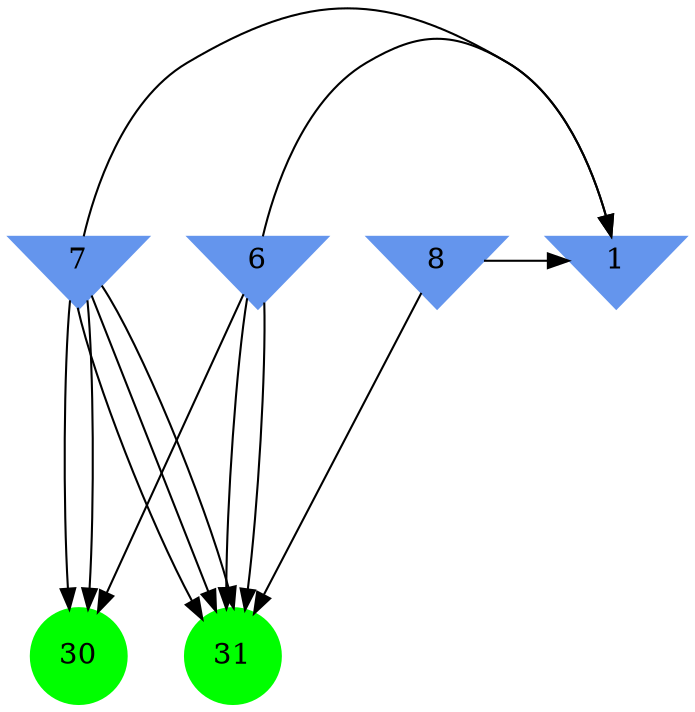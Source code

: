 digraph brain {
	ranksep=2.0;
	1 [shape=invtriangle,style=filled,color=cornflowerblue];
	6 [shape=invtriangle,style=filled,color=cornflowerblue];
	7 [shape=invtriangle,style=filled,color=cornflowerblue];
	8 [shape=invtriangle,style=filled,color=cornflowerblue];
	30 [shape=circle,style=filled,color=green];
	31 [shape=circle,style=filled,color=green];
	6	->	31;
	6	->	1;
	7	->	31;
	7	->	1;
	8	->	31;
	8	->	1;
	6	->	31;
	6	->	30;
	7	->	31;
	7	->	30;
	7	->	31;
	7	->	30;
	{ rank=same; 1; 6; 7; 8; }
	{ rank=same; }
	{ rank=same; 30; 31; }
}
